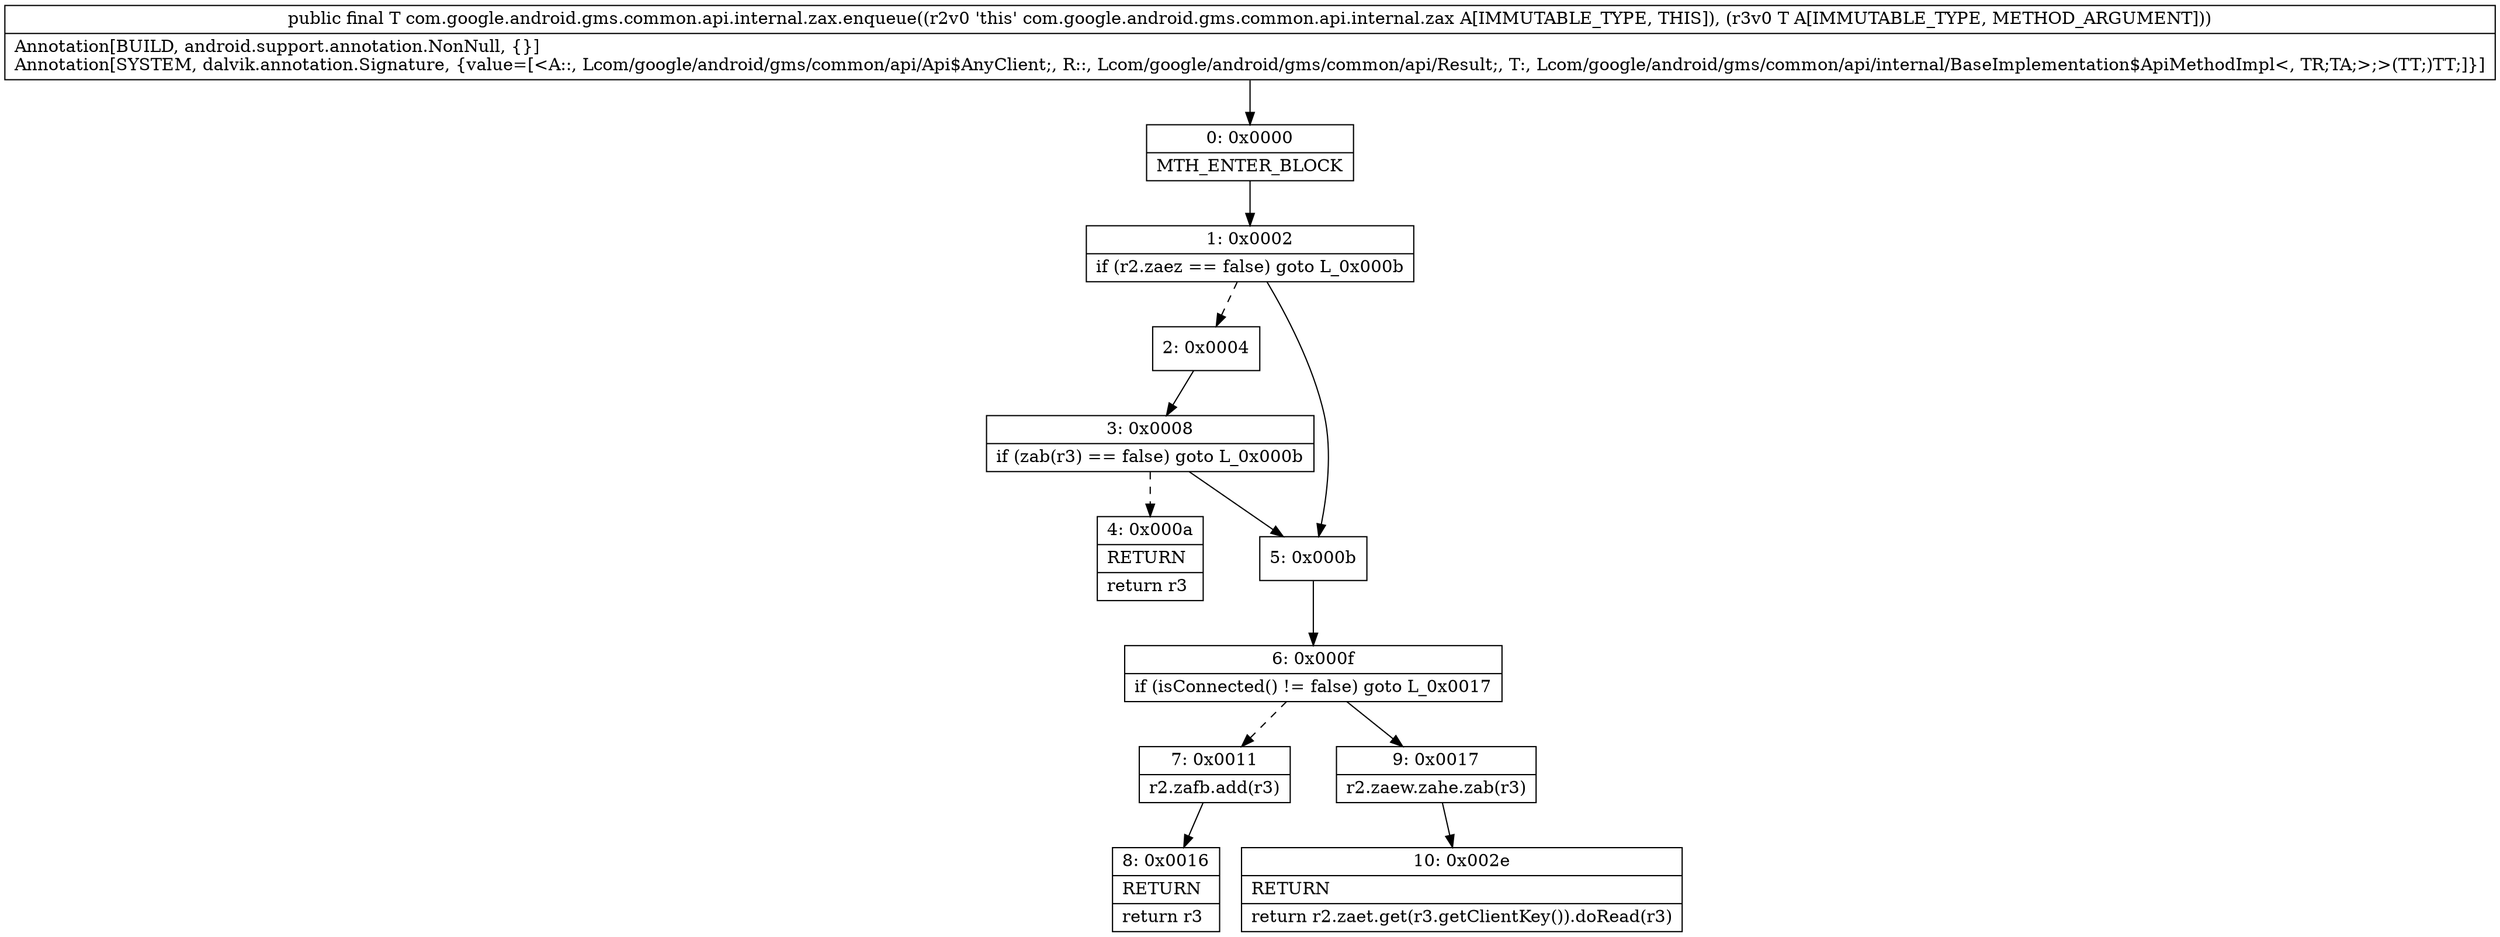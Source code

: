 digraph "CFG forcom.google.android.gms.common.api.internal.zax.enqueue(Lcom\/google\/android\/gms\/common\/api\/internal\/BaseImplementation$ApiMethodImpl;)Lcom\/google\/android\/gms\/common\/api\/internal\/BaseImplementation$ApiMethodImpl;" {
Node_0 [shape=record,label="{0\:\ 0x0000|MTH_ENTER_BLOCK\l}"];
Node_1 [shape=record,label="{1\:\ 0x0002|if (r2.zaez == false) goto L_0x000b\l}"];
Node_2 [shape=record,label="{2\:\ 0x0004}"];
Node_3 [shape=record,label="{3\:\ 0x0008|if (zab(r3) == false) goto L_0x000b\l}"];
Node_4 [shape=record,label="{4\:\ 0x000a|RETURN\l|return r3\l}"];
Node_5 [shape=record,label="{5\:\ 0x000b}"];
Node_6 [shape=record,label="{6\:\ 0x000f|if (isConnected() != false) goto L_0x0017\l}"];
Node_7 [shape=record,label="{7\:\ 0x0011|r2.zafb.add(r3)\l}"];
Node_8 [shape=record,label="{8\:\ 0x0016|RETURN\l|return r3\l}"];
Node_9 [shape=record,label="{9\:\ 0x0017|r2.zaew.zahe.zab(r3)\l}"];
Node_10 [shape=record,label="{10\:\ 0x002e|RETURN\l|return r2.zaet.get(r3.getClientKey()).doRead(r3)\l}"];
MethodNode[shape=record,label="{public final T com.google.android.gms.common.api.internal.zax.enqueue((r2v0 'this' com.google.android.gms.common.api.internal.zax A[IMMUTABLE_TYPE, THIS]), (r3v0 T A[IMMUTABLE_TYPE, METHOD_ARGUMENT]))  | Annotation[BUILD, android.support.annotation.NonNull, \{\}]\lAnnotation[SYSTEM, dalvik.annotation.Signature, \{value=[\<A::, Lcom\/google\/android\/gms\/common\/api\/Api$AnyClient;, R::, Lcom\/google\/android\/gms\/common\/api\/Result;, T:, Lcom\/google\/android\/gms\/common\/api\/internal\/BaseImplementation$ApiMethodImpl\<, TR;TA;\>;\>(TT;)TT;]\}]\l}"];
MethodNode -> Node_0;
Node_0 -> Node_1;
Node_1 -> Node_2[style=dashed];
Node_1 -> Node_5;
Node_2 -> Node_3;
Node_3 -> Node_4[style=dashed];
Node_3 -> Node_5;
Node_5 -> Node_6;
Node_6 -> Node_7[style=dashed];
Node_6 -> Node_9;
Node_7 -> Node_8;
Node_9 -> Node_10;
}

